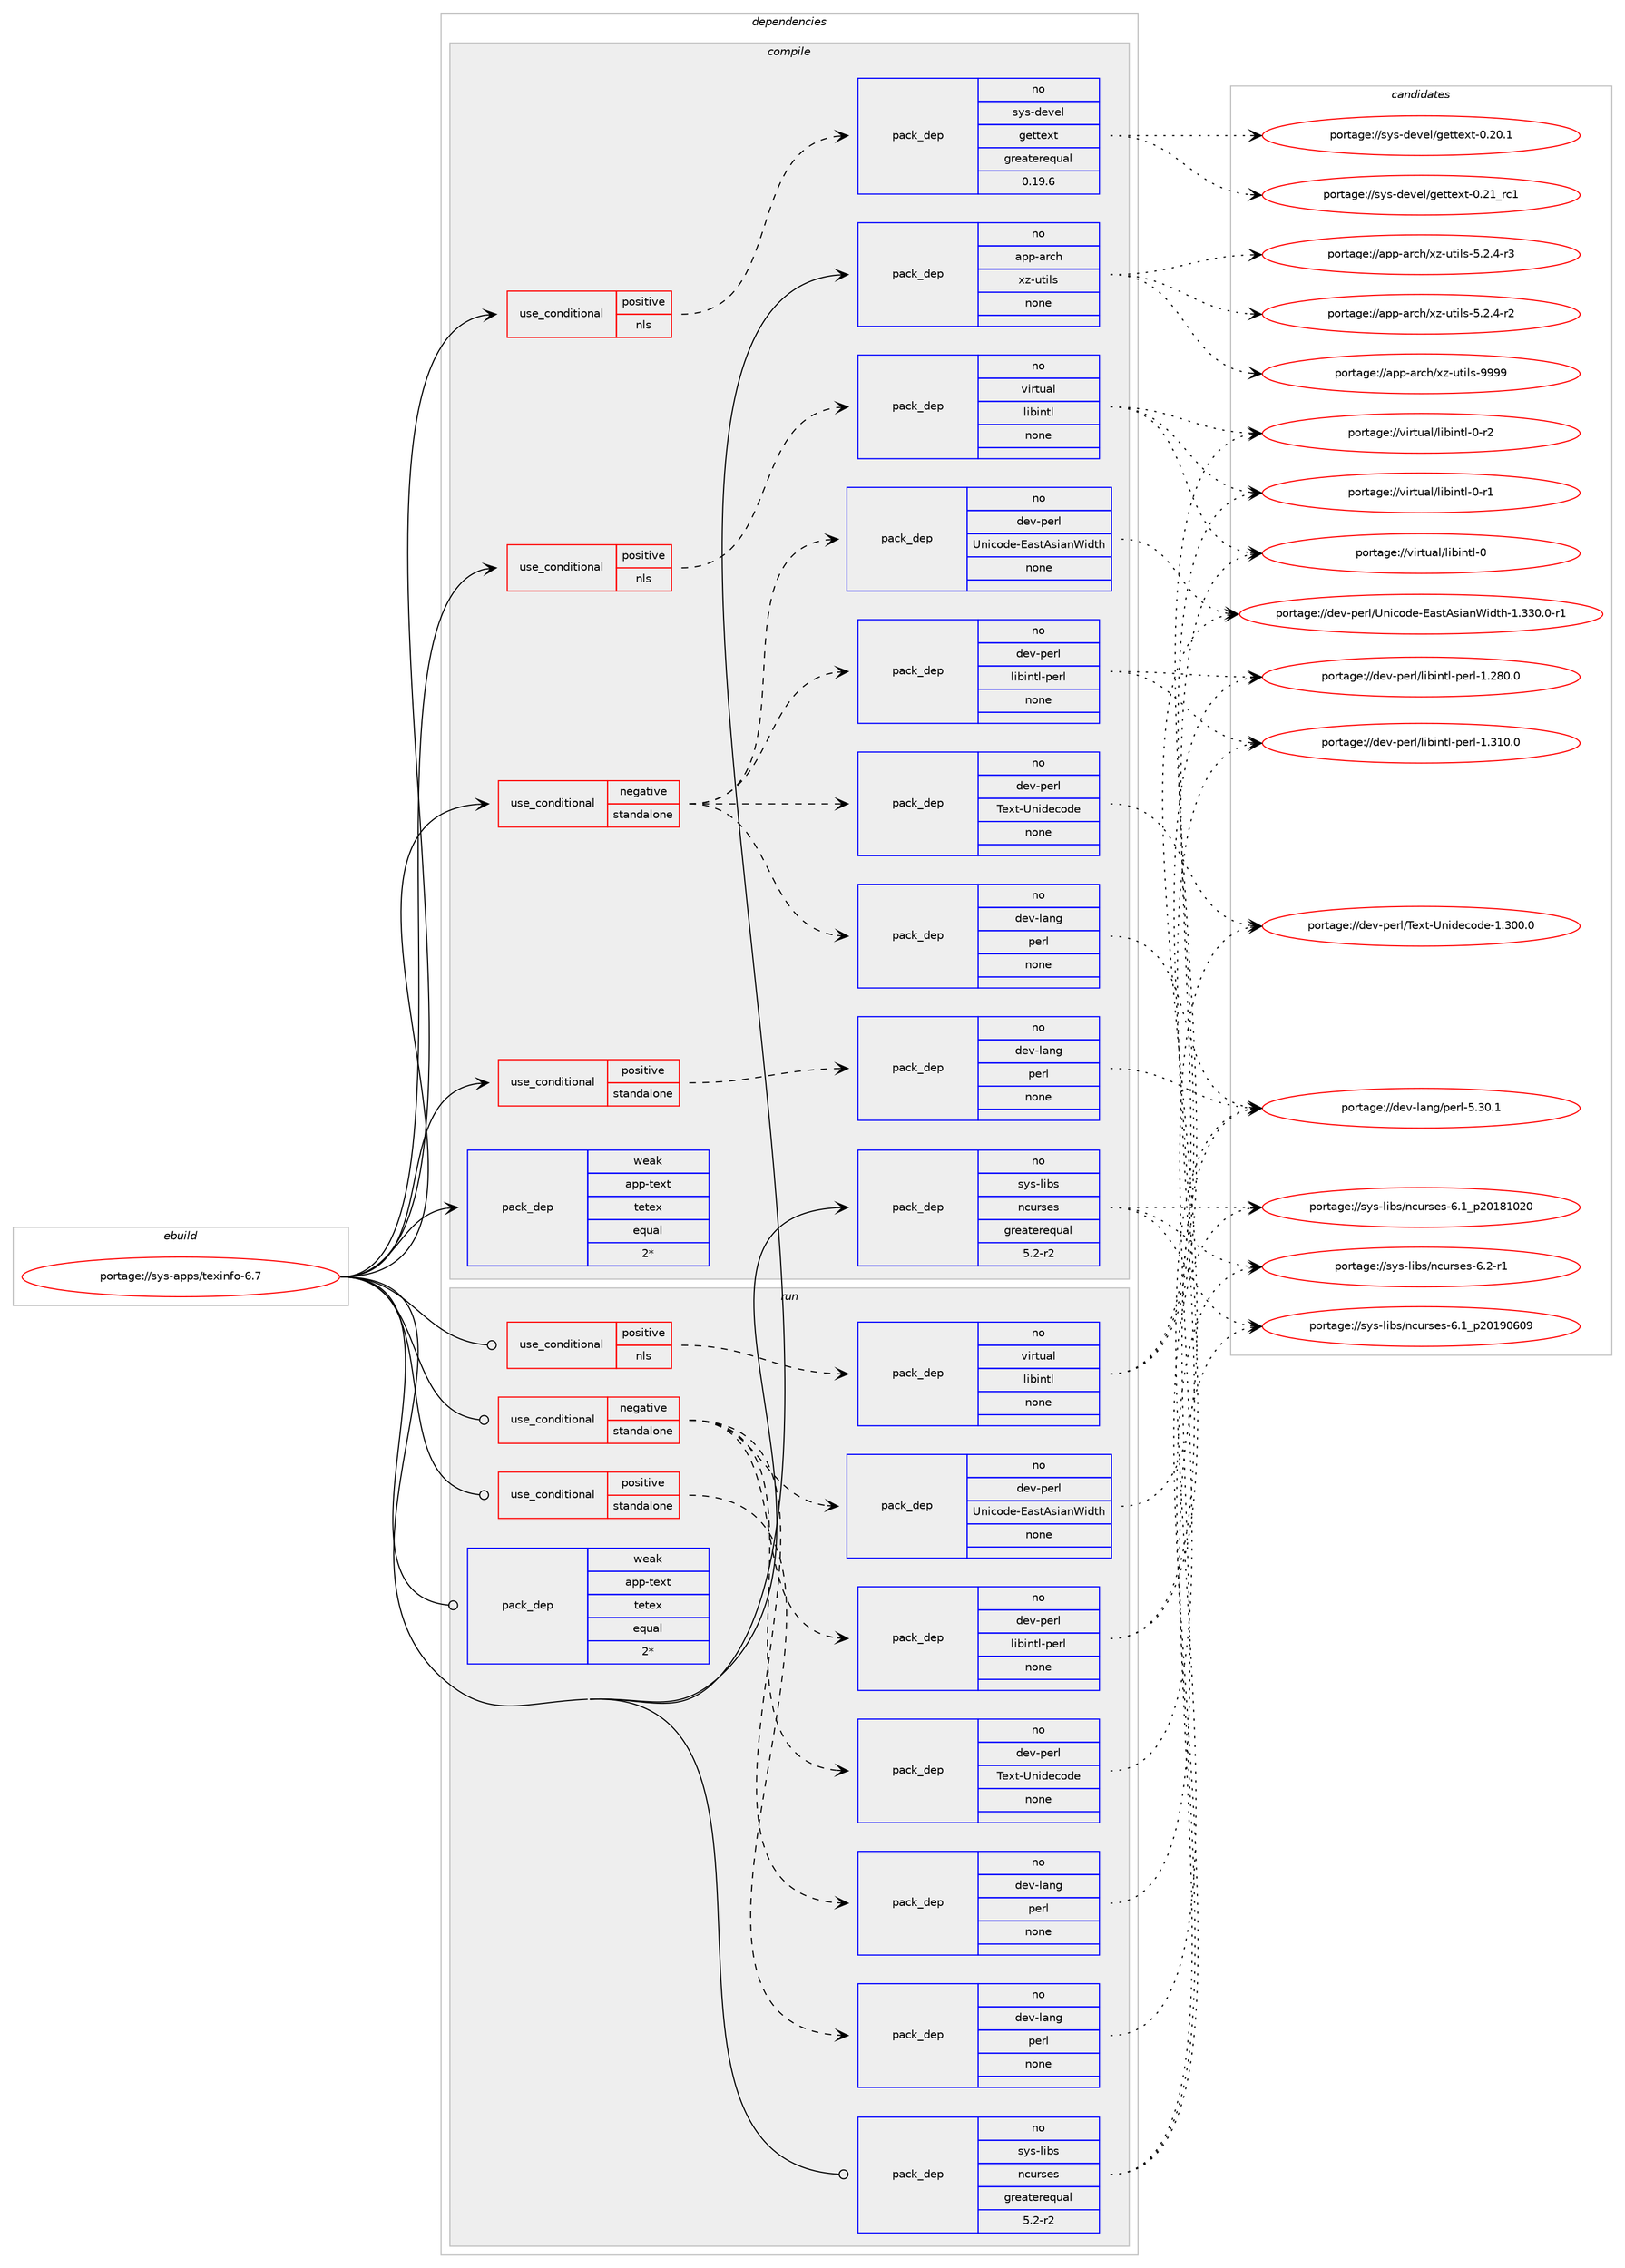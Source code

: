digraph prolog {

# *************
# Graph options
# *************

newrank=true;
concentrate=true;
compound=true;
graph [rankdir=LR,fontname=Helvetica,fontsize=10,ranksep=1.5];#, ranksep=2.5, nodesep=0.2];
edge  [arrowhead=vee];
node  [fontname=Helvetica,fontsize=10];

# **********
# The ebuild
# **********

subgraph cluster_leftcol {
color=gray;
rank=same;
label=<<i>ebuild</i>>;
id [label="portage://sys-apps/texinfo-6.7", color=red, width=4, href="../sys-apps/texinfo-6.7.svg"];
}

# ****************
# The dependencies
# ****************

subgraph cluster_midcol {
color=gray;
label=<<i>dependencies</i>>;
subgraph cluster_compile {
fillcolor="#eeeeee";
style=filled;
label=<<i>compile</i>>;
subgraph cond8238 {
dependency40421 [label=<<TABLE BORDER="0" CELLBORDER="1" CELLSPACING="0" CELLPADDING="4"><TR><TD ROWSPAN="3" CELLPADDING="10">use_conditional</TD></TR><TR><TD>negative</TD></TR><TR><TD>standalone</TD></TR></TABLE>>, shape=none, color=red];
subgraph pack31216 {
dependency40422 [label=<<TABLE BORDER="0" CELLBORDER="1" CELLSPACING="0" CELLPADDING="4" WIDTH="220"><TR><TD ROWSPAN="6" CELLPADDING="30">pack_dep</TD></TR><TR><TD WIDTH="110">no</TD></TR><TR><TD>dev-lang</TD></TR><TR><TD>perl</TD></TR><TR><TD>none</TD></TR><TR><TD></TD></TR></TABLE>>, shape=none, color=blue];
}
dependency40421:e -> dependency40422:w [weight=20,style="dashed",arrowhead="vee"];
subgraph pack31217 {
dependency40423 [label=<<TABLE BORDER="0" CELLBORDER="1" CELLSPACING="0" CELLPADDING="4" WIDTH="220"><TR><TD ROWSPAN="6" CELLPADDING="30">pack_dep</TD></TR><TR><TD WIDTH="110">no</TD></TR><TR><TD>dev-perl</TD></TR><TR><TD>libintl-perl</TD></TR><TR><TD>none</TD></TR><TR><TD></TD></TR></TABLE>>, shape=none, color=blue];
}
dependency40421:e -> dependency40423:w [weight=20,style="dashed",arrowhead="vee"];
subgraph pack31218 {
dependency40424 [label=<<TABLE BORDER="0" CELLBORDER="1" CELLSPACING="0" CELLPADDING="4" WIDTH="220"><TR><TD ROWSPAN="6" CELLPADDING="30">pack_dep</TD></TR><TR><TD WIDTH="110">no</TD></TR><TR><TD>dev-perl</TD></TR><TR><TD>Unicode-EastAsianWidth</TD></TR><TR><TD>none</TD></TR><TR><TD></TD></TR></TABLE>>, shape=none, color=blue];
}
dependency40421:e -> dependency40424:w [weight=20,style="dashed",arrowhead="vee"];
subgraph pack31219 {
dependency40425 [label=<<TABLE BORDER="0" CELLBORDER="1" CELLSPACING="0" CELLPADDING="4" WIDTH="220"><TR><TD ROWSPAN="6" CELLPADDING="30">pack_dep</TD></TR><TR><TD WIDTH="110">no</TD></TR><TR><TD>dev-perl</TD></TR><TR><TD>Text-Unidecode</TD></TR><TR><TD>none</TD></TR><TR><TD></TD></TR></TABLE>>, shape=none, color=blue];
}
dependency40421:e -> dependency40425:w [weight=20,style="dashed",arrowhead="vee"];
}
id:e -> dependency40421:w [weight=20,style="solid",arrowhead="vee"];
subgraph cond8239 {
dependency40426 [label=<<TABLE BORDER="0" CELLBORDER="1" CELLSPACING="0" CELLPADDING="4"><TR><TD ROWSPAN="3" CELLPADDING="10">use_conditional</TD></TR><TR><TD>positive</TD></TR><TR><TD>nls</TD></TR></TABLE>>, shape=none, color=red];
subgraph pack31220 {
dependency40427 [label=<<TABLE BORDER="0" CELLBORDER="1" CELLSPACING="0" CELLPADDING="4" WIDTH="220"><TR><TD ROWSPAN="6" CELLPADDING="30">pack_dep</TD></TR><TR><TD WIDTH="110">no</TD></TR><TR><TD>sys-devel</TD></TR><TR><TD>gettext</TD></TR><TR><TD>greaterequal</TD></TR><TR><TD>0.19.6</TD></TR></TABLE>>, shape=none, color=blue];
}
dependency40426:e -> dependency40427:w [weight=20,style="dashed",arrowhead="vee"];
}
id:e -> dependency40426:w [weight=20,style="solid",arrowhead="vee"];
subgraph cond8240 {
dependency40428 [label=<<TABLE BORDER="0" CELLBORDER="1" CELLSPACING="0" CELLPADDING="4"><TR><TD ROWSPAN="3" CELLPADDING="10">use_conditional</TD></TR><TR><TD>positive</TD></TR><TR><TD>nls</TD></TR></TABLE>>, shape=none, color=red];
subgraph pack31221 {
dependency40429 [label=<<TABLE BORDER="0" CELLBORDER="1" CELLSPACING="0" CELLPADDING="4" WIDTH="220"><TR><TD ROWSPAN="6" CELLPADDING="30">pack_dep</TD></TR><TR><TD WIDTH="110">no</TD></TR><TR><TD>virtual</TD></TR><TR><TD>libintl</TD></TR><TR><TD>none</TD></TR><TR><TD></TD></TR></TABLE>>, shape=none, color=blue];
}
dependency40428:e -> dependency40429:w [weight=20,style="dashed",arrowhead="vee"];
}
id:e -> dependency40428:w [weight=20,style="solid",arrowhead="vee"];
subgraph cond8241 {
dependency40430 [label=<<TABLE BORDER="0" CELLBORDER="1" CELLSPACING="0" CELLPADDING="4"><TR><TD ROWSPAN="3" CELLPADDING="10">use_conditional</TD></TR><TR><TD>positive</TD></TR><TR><TD>standalone</TD></TR></TABLE>>, shape=none, color=red];
subgraph pack31222 {
dependency40431 [label=<<TABLE BORDER="0" CELLBORDER="1" CELLSPACING="0" CELLPADDING="4" WIDTH="220"><TR><TD ROWSPAN="6" CELLPADDING="30">pack_dep</TD></TR><TR><TD WIDTH="110">no</TD></TR><TR><TD>dev-lang</TD></TR><TR><TD>perl</TD></TR><TR><TD>none</TD></TR><TR><TD></TD></TR></TABLE>>, shape=none, color=blue];
}
dependency40430:e -> dependency40431:w [weight=20,style="dashed",arrowhead="vee"];
}
id:e -> dependency40430:w [weight=20,style="solid",arrowhead="vee"];
subgraph pack31223 {
dependency40432 [label=<<TABLE BORDER="0" CELLBORDER="1" CELLSPACING="0" CELLPADDING="4" WIDTH="220"><TR><TD ROWSPAN="6" CELLPADDING="30">pack_dep</TD></TR><TR><TD WIDTH="110">no</TD></TR><TR><TD>app-arch</TD></TR><TR><TD>xz-utils</TD></TR><TR><TD>none</TD></TR><TR><TD></TD></TR></TABLE>>, shape=none, color=blue];
}
id:e -> dependency40432:w [weight=20,style="solid",arrowhead="vee"];
subgraph pack31224 {
dependency40433 [label=<<TABLE BORDER="0" CELLBORDER="1" CELLSPACING="0" CELLPADDING="4" WIDTH="220"><TR><TD ROWSPAN="6" CELLPADDING="30">pack_dep</TD></TR><TR><TD WIDTH="110">no</TD></TR><TR><TD>sys-libs</TD></TR><TR><TD>ncurses</TD></TR><TR><TD>greaterequal</TD></TR><TR><TD>5.2-r2</TD></TR></TABLE>>, shape=none, color=blue];
}
id:e -> dependency40433:w [weight=20,style="solid",arrowhead="vee"];
subgraph pack31225 {
dependency40434 [label=<<TABLE BORDER="0" CELLBORDER="1" CELLSPACING="0" CELLPADDING="4" WIDTH="220"><TR><TD ROWSPAN="6" CELLPADDING="30">pack_dep</TD></TR><TR><TD WIDTH="110">weak</TD></TR><TR><TD>app-text</TD></TR><TR><TD>tetex</TD></TR><TR><TD>equal</TD></TR><TR><TD>2*</TD></TR></TABLE>>, shape=none, color=blue];
}
id:e -> dependency40434:w [weight=20,style="solid",arrowhead="vee"];
}
subgraph cluster_compileandrun {
fillcolor="#eeeeee";
style=filled;
label=<<i>compile and run</i>>;
}
subgraph cluster_run {
fillcolor="#eeeeee";
style=filled;
label=<<i>run</i>>;
subgraph cond8242 {
dependency40435 [label=<<TABLE BORDER="0" CELLBORDER="1" CELLSPACING="0" CELLPADDING="4"><TR><TD ROWSPAN="3" CELLPADDING="10">use_conditional</TD></TR><TR><TD>negative</TD></TR><TR><TD>standalone</TD></TR></TABLE>>, shape=none, color=red];
subgraph pack31226 {
dependency40436 [label=<<TABLE BORDER="0" CELLBORDER="1" CELLSPACING="0" CELLPADDING="4" WIDTH="220"><TR><TD ROWSPAN="6" CELLPADDING="30">pack_dep</TD></TR><TR><TD WIDTH="110">no</TD></TR><TR><TD>dev-lang</TD></TR><TR><TD>perl</TD></TR><TR><TD>none</TD></TR><TR><TD></TD></TR></TABLE>>, shape=none, color=blue];
}
dependency40435:e -> dependency40436:w [weight=20,style="dashed",arrowhead="vee"];
subgraph pack31227 {
dependency40437 [label=<<TABLE BORDER="0" CELLBORDER="1" CELLSPACING="0" CELLPADDING="4" WIDTH="220"><TR><TD ROWSPAN="6" CELLPADDING="30">pack_dep</TD></TR><TR><TD WIDTH="110">no</TD></TR><TR><TD>dev-perl</TD></TR><TR><TD>libintl-perl</TD></TR><TR><TD>none</TD></TR><TR><TD></TD></TR></TABLE>>, shape=none, color=blue];
}
dependency40435:e -> dependency40437:w [weight=20,style="dashed",arrowhead="vee"];
subgraph pack31228 {
dependency40438 [label=<<TABLE BORDER="0" CELLBORDER="1" CELLSPACING="0" CELLPADDING="4" WIDTH="220"><TR><TD ROWSPAN="6" CELLPADDING="30">pack_dep</TD></TR><TR><TD WIDTH="110">no</TD></TR><TR><TD>dev-perl</TD></TR><TR><TD>Unicode-EastAsianWidth</TD></TR><TR><TD>none</TD></TR><TR><TD></TD></TR></TABLE>>, shape=none, color=blue];
}
dependency40435:e -> dependency40438:w [weight=20,style="dashed",arrowhead="vee"];
subgraph pack31229 {
dependency40439 [label=<<TABLE BORDER="0" CELLBORDER="1" CELLSPACING="0" CELLPADDING="4" WIDTH="220"><TR><TD ROWSPAN="6" CELLPADDING="30">pack_dep</TD></TR><TR><TD WIDTH="110">no</TD></TR><TR><TD>dev-perl</TD></TR><TR><TD>Text-Unidecode</TD></TR><TR><TD>none</TD></TR><TR><TD></TD></TR></TABLE>>, shape=none, color=blue];
}
dependency40435:e -> dependency40439:w [weight=20,style="dashed",arrowhead="vee"];
}
id:e -> dependency40435:w [weight=20,style="solid",arrowhead="odot"];
subgraph cond8243 {
dependency40440 [label=<<TABLE BORDER="0" CELLBORDER="1" CELLSPACING="0" CELLPADDING="4"><TR><TD ROWSPAN="3" CELLPADDING="10">use_conditional</TD></TR><TR><TD>positive</TD></TR><TR><TD>nls</TD></TR></TABLE>>, shape=none, color=red];
subgraph pack31230 {
dependency40441 [label=<<TABLE BORDER="0" CELLBORDER="1" CELLSPACING="0" CELLPADDING="4" WIDTH="220"><TR><TD ROWSPAN="6" CELLPADDING="30">pack_dep</TD></TR><TR><TD WIDTH="110">no</TD></TR><TR><TD>virtual</TD></TR><TR><TD>libintl</TD></TR><TR><TD>none</TD></TR><TR><TD></TD></TR></TABLE>>, shape=none, color=blue];
}
dependency40440:e -> dependency40441:w [weight=20,style="dashed",arrowhead="vee"];
}
id:e -> dependency40440:w [weight=20,style="solid",arrowhead="odot"];
subgraph cond8244 {
dependency40442 [label=<<TABLE BORDER="0" CELLBORDER="1" CELLSPACING="0" CELLPADDING="4"><TR><TD ROWSPAN="3" CELLPADDING="10">use_conditional</TD></TR><TR><TD>positive</TD></TR><TR><TD>standalone</TD></TR></TABLE>>, shape=none, color=red];
subgraph pack31231 {
dependency40443 [label=<<TABLE BORDER="0" CELLBORDER="1" CELLSPACING="0" CELLPADDING="4" WIDTH="220"><TR><TD ROWSPAN="6" CELLPADDING="30">pack_dep</TD></TR><TR><TD WIDTH="110">no</TD></TR><TR><TD>dev-lang</TD></TR><TR><TD>perl</TD></TR><TR><TD>none</TD></TR><TR><TD></TD></TR></TABLE>>, shape=none, color=blue];
}
dependency40442:e -> dependency40443:w [weight=20,style="dashed",arrowhead="vee"];
}
id:e -> dependency40442:w [weight=20,style="solid",arrowhead="odot"];
subgraph pack31232 {
dependency40444 [label=<<TABLE BORDER="0" CELLBORDER="1" CELLSPACING="0" CELLPADDING="4" WIDTH="220"><TR><TD ROWSPAN="6" CELLPADDING="30">pack_dep</TD></TR><TR><TD WIDTH="110">no</TD></TR><TR><TD>sys-libs</TD></TR><TR><TD>ncurses</TD></TR><TR><TD>greaterequal</TD></TR><TR><TD>5.2-r2</TD></TR></TABLE>>, shape=none, color=blue];
}
id:e -> dependency40444:w [weight=20,style="solid",arrowhead="odot"];
subgraph pack31233 {
dependency40445 [label=<<TABLE BORDER="0" CELLBORDER="1" CELLSPACING="0" CELLPADDING="4" WIDTH="220"><TR><TD ROWSPAN="6" CELLPADDING="30">pack_dep</TD></TR><TR><TD WIDTH="110">weak</TD></TR><TR><TD>app-text</TD></TR><TR><TD>tetex</TD></TR><TR><TD>equal</TD></TR><TR><TD>2*</TD></TR></TABLE>>, shape=none, color=blue];
}
id:e -> dependency40445:w [weight=20,style="solid",arrowhead="odot"];
}
}

# **************
# The candidates
# **************

subgraph cluster_choices {
rank=same;
color=gray;
label=<<i>candidates</i>>;

subgraph choice31216 {
color=black;
nodesep=1;
choice10010111845108971101034711210111410845534651484649 [label="portage://dev-lang/perl-5.30.1", color=red, width=4,href="../dev-lang/perl-5.30.1.svg"];
dependency40422:e -> choice10010111845108971101034711210111410845534651484649:w [style=dotted,weight="100"];
}
subgraph choice31217 {
color=black;
nodesep=1;
choice100101118451121011141084710810598105110116108451121011141084549465149484648 [label="portage://dev-perl/libintl-perl-1.310.0", color=red, width=4,href="../dev-perl/libintl-perl-1.310.0.svg"];
choice100101118451121011141084710810598105110116108451121011141084549465056484648 [label="portage://dev-perl/libintl-perl-1.280.0", color=red, width=4,href="../dev-perl/libintl-perl-1.280.0.svg"];
dependency40423:e -> choice100101118451121011141084710810598105110116108451121011141084549465149484648:w [style=dotted,weight="100"];
dependency40423:e -> choice100101118451121011141084710810598105110116108451121011141084549465056484648:w [style=dotted,weight="100"];
}
subgraph choice31218 {
color=black;
nodesep=1;
choice1001011184511210111410847851101059911110010145699711511665115105971108710510011610445494651514846484511449 [label="portage://dev-perl/Unicode-EastAsianWidth-1.330.0-r1", color=red, width=4,href="../dev-perl/Unicode-EastAsianWidth-1.330.0-r1.svg"];
dependency40424:e -> choice1001011184511210111410847851101059911110010145699711511665115105971108710510011610445494651514846484511449:w [style=dotted,weight="100"];
}
subgraph choice31219 {
color=black;
nodesep=1;
choice1001011184511210111410847841011201164585110105100101991111001014549465148484648 [label="portage://dev-perl/Text-Unidecode-1.300.0", color=red, width=4,href="../dev-perl/Text-Unidecode-1.300.0.svg"];
dependency40425:e -> choice1001011184511210111410847841011201164585110105100101991111001014549465148484648:w [style=dotted,weight="100"];
}
subgraph choice31220 {
color=black;
nodesep=1;
choice11512111545100101118101108471031011161161011201164548465049951149949 [label="portage://sys-devel/gettext-0.21_rc1", color=red, width=4,href="../sys-devel/gettext-0.21_rc1.svg"];
choice115121115451001011181011084710310111611610112011645484650484649 [label="portage://sys-devel/gettext-0.20.1", color=red, width=4,href="../sys-devel/gettext-0.20.1.svg"];
dependency40427:e -> choice11512111545100101118101108471031011161161011201164548465049951149949:w [style=dotted,weight="100"];
dependency40427:e -> choice115121115451001011181011084710310111611610112011645484650484649:w [style=dotted,weight="100"];
}
subgraph choice31221 {
color=black;
nodesep=1;
choice11810511411611797108471081059810511011610845484511450 [label="portage://virtual/libintl-0-r2", color=red, width=4,href="../virtual/libintl-0-r2.svg"];
choice11810511411611797108471081059810511011610845484511449 [label="portage://virtual/libintl-0-r1", color=red, width=4,href="../virtual/libintl-0-r1.svg"];
choice1181051141161179710847108105981051101161084548 [label="portage://virtual/libintl-0", color=red, width=4,href="../virtual/libintl-0.svg"];
dependency40429:e -> choice11810511411611797108471081059810511011610845484511450:w [style=dotted,weight="100"];
dependency40429:e -> choice11810511411611797108471081059810511011610845484511449:w [style=dotted,weight="100"];
dependency40429:e -> choice1181051141161179710847108105981051101161084548:w [style=dotted,weight="100"];
}
subgraph choice31222 {
color=black;
nodesep=1;
choice10010111845108971101034711210111410845534651484649 [label="portage://dev-lang/perl-5.30.1", color=red, width=4,href="../dev-lang/perl-5.30.1.svg"];
dependency40431:e -> choice10010111845108971101034711210111410845534651484649:w [style=dotted,weight="100"];
}
subgraph choice31223 {
color=black;
nodesep=1;
choice9711211245971149910447120122451171161051081154557575757 [label="portage://app-arch/xz-utils-9999", color=red, width=4,href="../app-arch/xz-utils-9999.svg"];
choice9711211245971149910447120122451171161051081154553465046524511451 [label="portage://app-arch/xz-utils-5.2.4-r3", color=red, width=4,href="../app-arch/xz-utils-5.2.4-r3.svg"];
choice9711211245971149910447120122451171161051081154553465046524511450 [label="portage://app-arch/xz-utils-5.2.4-r2", color=red, width=4,href="../app-arch/xz-utils-5.2.4-r2.svg"];
dependency40432:e -> choice9711211245971149910447120122451171161051081154557575757:w [style=dotted,weight="100"];
dependency40432:e -> choice9711211245971149910447120122451171161051081154553465046524511451:w [style=dotted,weight="100"];
dependency40432:e -> choice9711211245971149910447120122451171161051081154553465046524511450:w [style=dotted,weight="100"];
}
subgraph choice31224 {
color=black;
nodesep=1;
choice11512111545108105981154711099117114115101115455446504511449 [label="portage://sys-libs/ncurses-6.2-r1", color=red, width=4,href="../sys-libs/ncurses-6.2-r1.svg"];
choice1151211154510810598115471109911711411510111545544649951125048495748544857 [label="portage://sys-libs/ncurses-6.1_p20190609", color=red, width=4,href="../sys-libs/ncurses-6.1_p20190609.svg"];
choice1151211154510810598115471109911711411510111545544649951125048495649485048 [label="portage://sys-libs/ncurses-6.1_p20181020", color=red, width=4,href="../sys-libs/ncurses-6.1_p20181020.svg"];
dependency40433:e -> choice11512111545108105981154711099117114115101115455446504511449:w [style=dotted,weight="100"];
dependency40433:e -> choice1151211154510810598115471109911711411510111545544649951125048495748544857:w [style=dotted,weight="100"];
dependency40433:e -> choice1151211154510810598115471109911711411510111545544649951125048495649485048:w [style=dotted,weight="100"];
}
subgraph choice31225 {
color=black;
nodesep=1;
}
subgraph choice31226 {
color=black;
nodesep=1;
choice10010111845108971101034711210111410845534651484649 [label="portage://dev-lang/perl-5.30.1", color=red, width=4,href="../dev-lang/perl-5.30.1.svg"];
dependency40436:e -> choice10010111845108971101034711210111410845534651484649:w [style=dotted,weight="100"];
}
subgraph choice31227 {
color=black;
nodesep=1;
choice100101118451121011141084710810598105110116108451121011141084549465149484648 [label="portage://dev-perl/libintl-perl-1.310.0", color=red, width=4,href="../dev-perl/libintl-perl-1.310.0.svg"];
choice100101118451121011141084710810598105110116108451121011141084549465056484648 [label="portage://dev-perl/libintl-perl-1.280.0", color=red, width=4,href="../dev-perl/libintl-perl-1.280.0.svg"];
dependency40437:e -> choice100101118451121011141084710810598105110116108451121011141084549465149484648:w [style=dotted,weight="100"];
dependency40437:e -> choice100101118451121011141084710810598105110116108451121011141084549465056484648:w [style=dotted,weight="100"];
}
subgraph choice31228 {
color=black;
nodesep=1;
choice1001011184511210111410847851101059911110010145699711511665115105971108710510011610445494651514846484511449 [label="portage://dev-perl/Unicode-EastAsianWidth-1.330.0-r1", color=red, width=4,href="../dev-perl/Unicode-EastAsianWidth-1.330.0-r1.svg"];
dependency40438:e -> choice1001011184511210111410847851101059911110010145699711511665115105971108710510011610445494651514846484511449:w [style=dotted,weight="100"];
}
subgraph choice31229 {
color=black;
nodesep=1;
choice1001011184511210111410847841011201164585110105100101991111001014549465148484648 [label="portage://dev-perl/Text-Unidecode-1.300.0", color=red, width=4,href="../dev-perl/Text-Unidecode-1.300.0.svg"];
dependency40439:e -> choice1001011184511210111410847841011201164585110105100101991111001014549465148484648:w [style=dotted,weight="100"];
}
subgraph choice31230 {
color=black;
nodesep=1;
choice11810511411611797108471081059810511011610845484511450 [label="portage://virtual/libintl-0-r2", color=red, width=4,href="../virtual/libintl-0-r2.svg"];
choice11810511411611797108471081059810511011610845484511449 [label="portage://virtual/libintl-0-r1", color=red, width=4,href="../virtual/libintl-0-r1.svg"];
choice1181051141161179710847108105981051101161084548 [label="portage://virtual/libintl-0", color=red, width=4,href="../virtual/libintl-0.svg"];
dependency40441:e -> choice11810511411611797108471081059810511011610845484511450:w [style=dotted,weight="100"];
dependency40441:e -> choice11810511411611797108471081059810511011610845484511449:w [style=dotted,weight="100"];
dependency40441:e -> choice1181051141161179710847108105981051101161084548:w [style=dotted,weight="100"];
}
subgraph choice31231 {
color=black;
nodesep=1;
choice10010111845108971101034711210111410845534651484649 [label="portage://dev-lang/perl-5.30.1", color=red, width=4,href="../dev-lang/perl-5.30.1.svg"];
dependency40443:e -> choice10010111845108971101034711210111410845534651484649:w [style=dotted,weight="100"];
}
subgraph choice31232 {
color=black;
nodesep=1;
choice11512111545108105981154711099117114115101115455446504511449 [label="portage://sys-libs/ncurses-6.2-r1", color=red, width=4,href="../sys-libs/ncurses-6.2-r1.svg"];
choice1151211154510810598115471109911711411510111545544649951125048495748544857 [label="portage://sys-libs/ncurses-6.1_p20190609", color=red, width=4,href="../sys-libs/ncurses-6.1_p20190609.svg"];
choice1151211154510810598115471109911711411510111545544649951125048495649485048 [label="portage://sys-libs/ncurses-6.1_p20181020", color=red, width=4,href="../sys-libs/ncurses-6.1_p20181020.svg"];
dependency40444:e -> choice11512111545108105981154711099117114115101115455446504511449:w [style=dotted,weight="100"];
dependency40444:e -> choice1151211154510810598115471109911711411510111545544649951125048495748544857:w [style=dotted,weight="100"];
dependency40444:e -> choice1151211154510810598115471109911711411510111545544649951125048495649485048:w [style=dotted,weight="100"];
}
subgraph choice31233 {
color=black;
nodesep=1;
}
}

}
